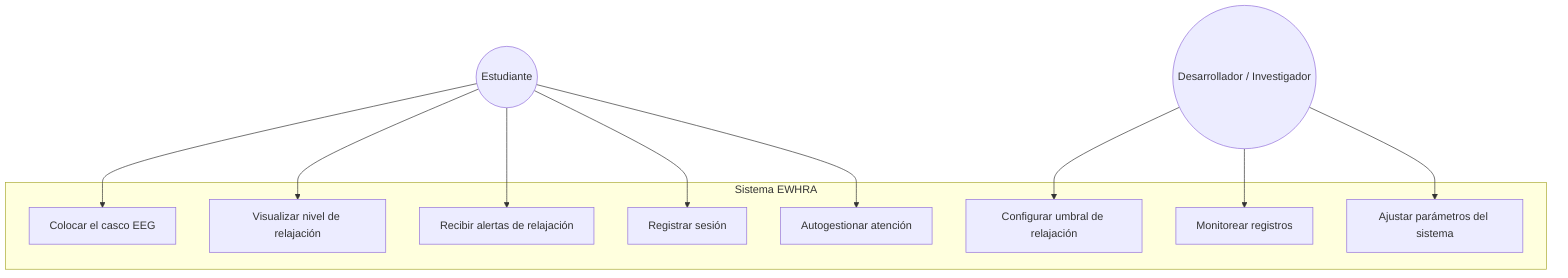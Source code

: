 ---
config:
  theme: default
  layout: fixed
---
flowchart TD
 subgraph subGraph0["Sistema EWHRA"]
        A1["Colocar el casco EEG"]
        A2["Visualizar nivel de relajación"]
        A3["Recibir alertas de relajación"]
        A4["Registrar sesión"]
        A5["Autogestionar atención"]
        B1["Configurar umbral de relajación"]
        B2["Monitorear registros"]
        B3["Ajustar parámetros del sistema"]
  end
    Estudiante(("Estudiante")) --> A1 & A2 & A3 & A4 & A5
    Investigador(("Desarrollador / Investigador")) --> B1 & B2 & B3